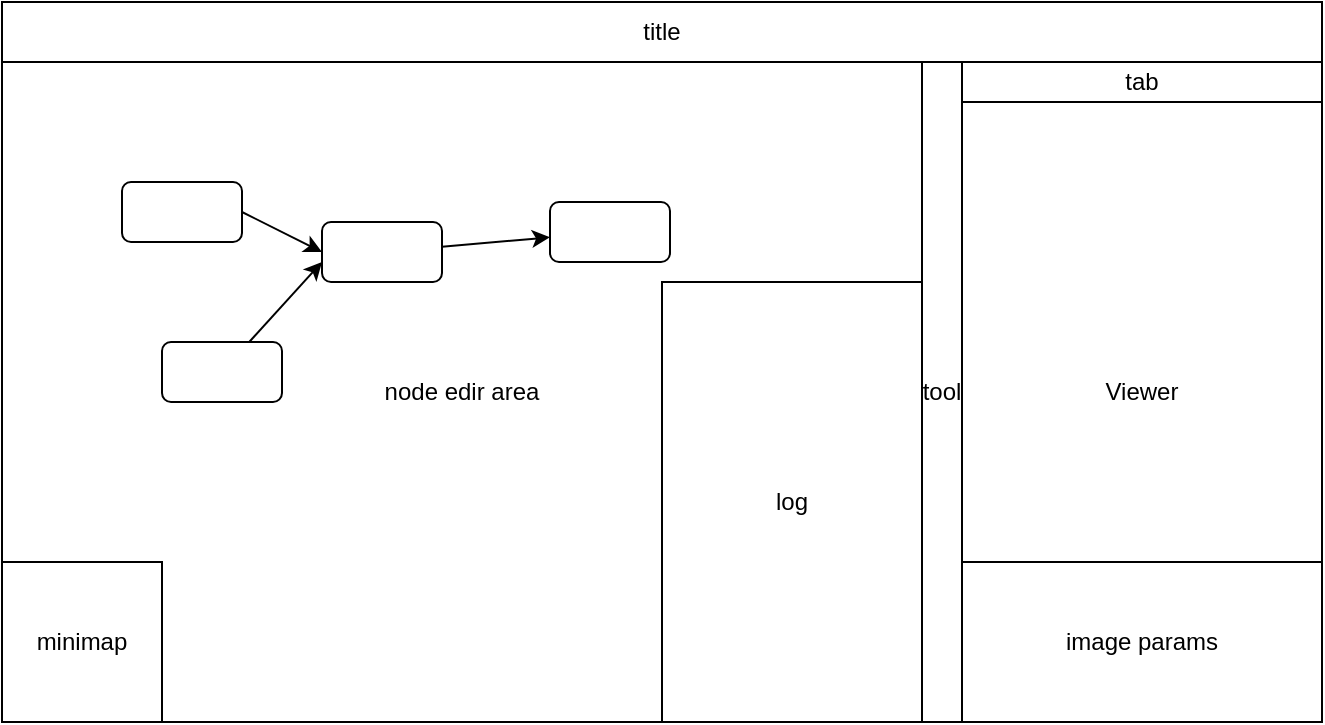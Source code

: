 <mxfile>
    <diagram id="vDOnn97EY8qbtpWKW0Td" name="第 1 页">
        <mxGraphModel dx="968" dy="583" grid="1" gridSize="10" guides="1" tooltips="1" connect="1" arrows="1" fold="1" page="1" pageScale="1" pageWidth="827" pageHeight="1169" math="0" shadow="0">
            <root>
                <mxCell id="0"/>
                <mxCell id="1" parent="0"/>
                <mxCell id="3" value="" style="rounded=0;whiteSpace=wrap;html=1;" vertex="1" parent="1">
                    <mxGeometry x="110" y="150" width="660" height="360" as="geometry"/>
                </mxCell>
                <mxCell id="4" value="title" style="rounded=0;whiteSpace=wrap;html=1;" vertex="1" parent="1">
                    <mxGeometry x="110" y="150" width="660" height="30" as="geometry"/>
                </mxCell>
                <mxCell id="5" value="Viewer" style="rounded=0;whiteSpace=wrap;html=1;" vertex="1" parent="1">
                    <mxGeometry x="590" y="180" width="180" height="330" as="geometry"/>
                </mxCell>
                <mxCell id="6" value="image params" style="rounded=0;whiteSpace=wrap;html=1;" vertex="1" parent="1">
                    <mxGeometry x="590" y="430" width="180" height="80" as="geometry"/>
                </mxCell>
                <mxCell id="7" value="tab" style="rounded=0;whiteSpace=wrap;html=1;" vertex="1" parent="1">
                    <mxGeometry x="590" y="180" width="180" height="20" as="geometry"/>
                </mxCell>
                <mxCell id="21" value="node edir area" style="rounded=0;whiteSpace=wrap;html=1;" vertex="1" parent="1">
                    <mxGeometry x="110" y="180" width="460" height="330" as="geometry"/>
                </mxCell>
                <mxCell id="9" value="tool" style="rounded=0;whiteSpace=wrap;html=1;" vertex="1" parent="1">
                    <mxGeometry x="570" y="180" width="20" height="330" as="geometry"/>
                </mxCell>
                <mxCell id="10" value="log" style="rounded=0;whiteSpace=wrap;html=1;" vertex="1" parent="1">
                    <mxGeometry x="440" y="290" width="130" height="220" as="geometry"/>
                </mxCell>
                <mxCell id="16" style="edgeStyle=none;html=1;exitX=1;exitY=0.5;exitDx=0;exitDy=0;entryX=0;entryY=0.5;entryDx=0;entryDy=0;" edge="1" parent="1" source="11" target="13">
                    <mxGeometry relative="1" as="geometry"/>
                </mxCell>
                <mxCell id="11" value="" style="rounded=1;whiteSpace=wrap;html=1;" vertex="1" parent="1">
                    <mxGeometry x="170" y="240" width="60" height="30" as="geometry"/>
                </mxCell>
                <mxCell id="17" style="edgeStyle=none;html=1;" edge="1" parent="1" source="12">
                    <mxGeometry relative="1" as="geometry">
                        <mxPoint x="270" y="280" as="targetPoint"/>
                    </mxGeometry>
                </mxCell>
                <mxCell id="12" value="" style="rounded=1;whiteSpace=wrap;html=1;" vertex="1" parent="1">
                    <mxGeometry x="190" y="320" width="60" height="30" as="geometry"/>
                </mxCell>
                <mxCell id="18" style="edgeStyle=none;html=1;" edge="1" parent="1" source="13" target="14">
                    <mxGeometry relative="1" as="geometry"/>
                </mxCell>
                <mxCell id="13" value="" style="rounded=1;whiteSpace=wrap;html=1;" vertex="1" parent="1">
                    <mxGeometry x="270" y="260" width="60" height="30" as="geometry"/>
                </mxCell>
                <mxCell id="14" value="" style="rounded=1;whiteSpace=wrap;html=1;" vertex="1" parent="1">
                    <mxGeometry x="384" y="250" width="60" height="30" as="geometry"/>
                </mxCell>
                <mxCell id="19" value="minimap" style="whiteSpace=wrap;html=1;aspect=fixed;" vertex="1" parent="1">
                    <mxGeometry x="110" y="430" width="80" height="80" as="geometry"/>
                </mxCell>
            </root>
        </mxGraphModel>
    </diagram>
</mxfile>